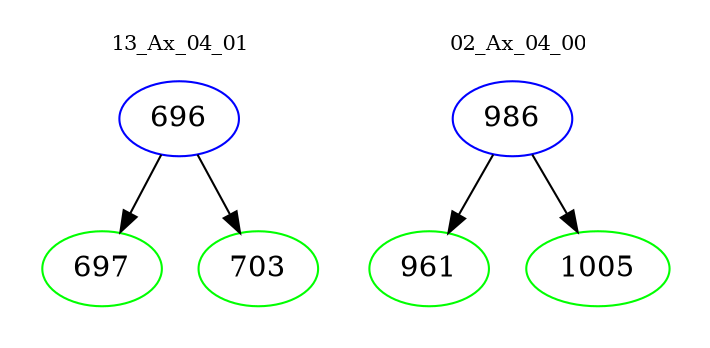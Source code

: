 digraph{
subgraph cluster_0 {
color = white
label = "13_Ax_04_01";
fontsize=10;
T0_696 [label="696", color="blue"]
T0_696 -> T0_697 [color="black"]
T0_697 [label="697", color="green"]
T0_696 -> T0_703 [color="black"]
T0_703 [label="703", color="green"]
}
subgraph cluster_1 {
color = white
label = "02_Ax_04_00";
fontsize=10;
T1_986 [label="986", color="blue"]
T1_986 -> T1_961 [color="black"]
T1_961 [label="961", color="green"]
T1_986 -> T1_1005 [color="black"]
T1_1005 [label="1005", color="green"]
}
}
